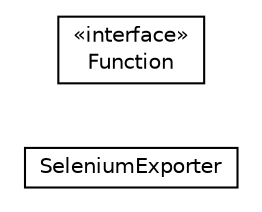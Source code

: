 #!/usr/local/bin/dot
#
# Class diagram 
# Generated by UMLGraph version R5_6-24-gf6e263 (http://www.umlgraph.org/)
#

digraph G {
	edge [fontname="Helvetica",fontsize=10,labelfontname="Helvetica",labelfontsize=10];
	node [fontname="Helvetica",fontsize=10,shape=plaintext];
	nodesep=0.25;
	ranksep=0.5;
	rankdir=LR;
	// org.senchalabs.gwt.gwtdriver.client.SeleniumExporter
	c26 [label=<<table title="org.senchalabs.gwt.gwtdriver.client.SeleniumExporter" border="0" cellborder="1" cellspacing="0" cellpadding="2" port="p" href="./SeleniumExporter.html">
		<tr><td><table border="0" cellspacing="0" cellpadding="1">
<tr><td align="center" balign="center"> SeleniumExporter </td></tr>
		</table></td></tr>
		</table>>, URL="./SeleniumExporter.html", fontname="Helvetica", fontcolor="black", fontsize=10.0];
	// org.senchalabs.gwt.gwtdriver.client.SeleniumExporter.Function
	c27 [label=<<table title="org.senchalabs.gwt.gwtdriver.client.SeleniumExporter.Function" border="0" cellborder="1" cellspacing="0" cellpadding="2" port="p" href="./SeleniumExporter.Function.html">
		<tr><td><table border="0" cellspacing="0" cellpadding="1">
<tr><td align="center" balign="center"> &#171;interface&#187; </td></tr>
<tr><td align="center" balign="center"> Function </td></tr>
		</table></td></tr>
		</table>>, URL="./SeleniumExporter.Function.html", fontname="Helvetica", fontcolor="black", fontsize=10.0];
}

